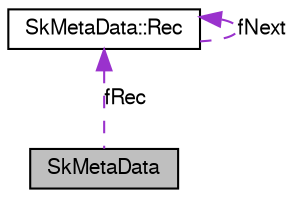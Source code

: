 digraph G
{
  edge [fontname="FreeSans",fontsize="10",labelfontname="FreeSans",labelfontsize="10"];
  node [fontname="FreeSans",fontsize="10",shape=record];
  Node1 [label="SkMetaData",height=0.2,width=0.4,color="black", fillcolor="grey75", style="filled" fontcolor="black"];
  Node2 -> Node1 [dir=back,color="darkorchid3",fontsize="10",style="dashed",label="fRec",fontname="FreeSans"];
  Node2 [label="SkMetaData::Rec",height=0.2,width=0.4,color="black", fillcolor="white", style="filled",URL="$struct_sk_meta_data_1_1_rec.html"];
  Node2 -> Node2 [dir=back,color="darkorchid3",fontsize="10",style="dashed",label="fNext",fontname="FreeSans"];
}
